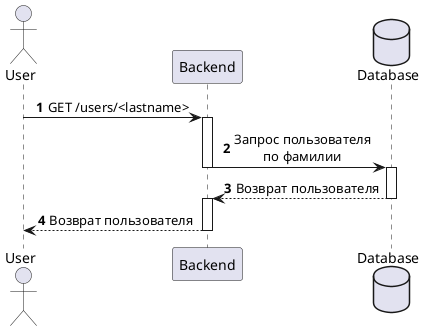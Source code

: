 @startuml
actor       User
participant Backend
database    Database

autonumber
skinparam DefaultTextAlignment center
skinparam maxMessageSize 150

User        -> Backend      ++ : GET /users/<lastname>
Backend     -> Database     --++ : Запрос пользователя по фамилии
Database    --> Backend     --++ : Возврат пользователя
Backend     --> User        -- : Возврат пользователя

@enduml
